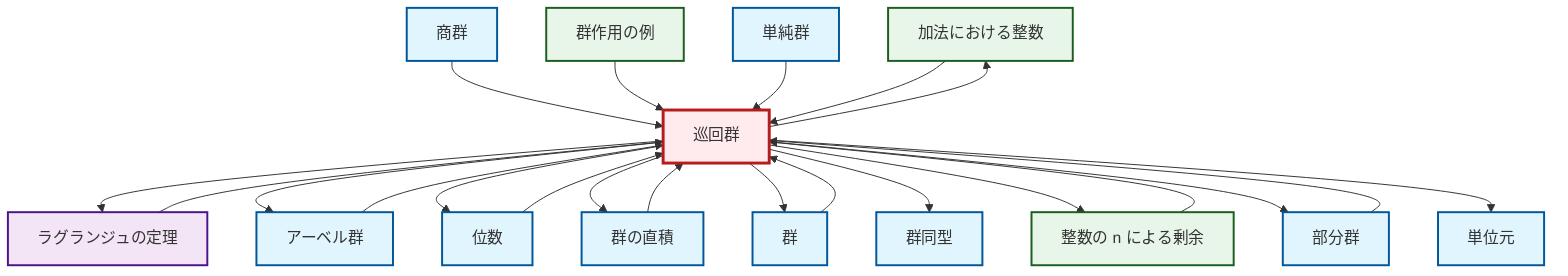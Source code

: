 graph TD
    classDef definition fill:#e1f5fe,stroke:#01579b,stroke-width:2px
    classDef theorem fill:#f3e5f5,stroke:#4a148c,stroke-width:2px
    classDef axiom fill:#fff3e0,stroke:#e65100,stroke-width:2px
    classDef example fill:#e8f5e9,stroke:#1b5e20,stroke-width:2px
    classDef current fill:#ffebee,stroke:#b71c1c,stroke-width:3px
    ex-integers-addition["加法における整数"]:::example
    def-quotient-group["商群"]:::definition
    def-cyclic-group["巡回群"]:::definition
    def-group["群"]:::definition
    def-identity-element["単位元"]:::definition
    ex-quotient-integers-mod-n["整数の n による剰余"]:::example
    def-direct-product["群の直積"]:::definition
    def-subgroup["部分群"]:::definition
    ex-group-action-examples["群作用の例"]:::example
    thm-lagrange["ラグランジュの定理"]:::theorem
    def-order["位数"]:::definition
    def-isomorphism["群同型"]:::definition
    def-abelian-group["アーベル群"]:::definition
    def-simple-group["単純群"]:::definition
    def-direct-product --> def-cyclic-group
    def-quotient-group --> def-cyclic-group
    ex-group-action-examples --> def-cyclic-group
    ex-quotient-integers-mod-n --> def-cyclic-group
    def-simple-group --> def-cyclic-group
    def-cyclic-group --> thm-lagrange
    def-cyclic-group --> def-abelian-group
    def-cyclic-group --> def-order
    def-subgroup --> def-cyclic-group
    def-order --> def-cyclic-group
    def-cyclic-group --> def-direct-product
    def-cyclic-group --> def-group
    thm-lagrange --> def-cyclic-group
    def-group --> def-cyclic-group
    def-abelian-group --> def-cyclic-group
    def-cyclic-group --> def-isomorphism
    def-cyclic-group --> ex-quotient-integers-mod-n
    ex-integers-addition --> def-cyclic-group
    def-cyclic-group --> def-subgroup
    def-cyclic-group --> ex-integers-addition
    def-cyclic-group --> def-identity-element
    class def-cyclic-group current